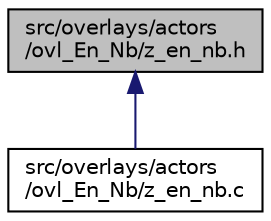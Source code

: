 digraph "src/overlays/actors/ovl_En_Nb/z_en_nb.h"
{
 // LATEX_PDF_SIZE
  edge [fontname="Helvetica",fontsize="10",labelfontname="Helvetica",labelfontsize="10"];
  node [fontname="Helvetica",fontsize="10",shape=record];
  Node1 [label="src/overlays/actors\l/ovl_En_Nb/z_en_nb.h",height=0.2,width=0.4,color="black", fillcolor="grey75", style="filled", fontcolor="black",tooltip=" "];
  Node1 -> Node2 [dir="back",color="midnightblue",fontsize="10",style="solid",fontname="Helvetica"];
  Node2 [label="src/overlays/actors\l/ovl_En_Nb/z_en_nb.c",height=0.2,width=0.4,color="black", fillcolor="white", style="filled",URL="$d4/d64/z__en__nb_8c.html",tooltip=" "];
}
